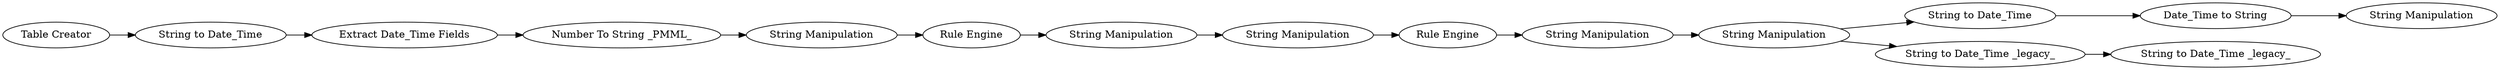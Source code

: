 digraph {
	"-6399212624095091634_6" [label="Rule Engine"]
	"-6399212624095091634_13" [label="String to Date_Time"]
	"-6399212624095091634_14" [label="String to Date_Time _legacy_"]
	"-6399212624095091634_15" [label="String to Date_Time _legacy_"]
	"-6399212624095091634_19" [label="String Manipulation"]
	"-6399212624095091634_11" [label="Rule Engine"]
	"-6399212624095091634_1" [label="Table Creator"]
	"-6399212624095091634_8" [label="String Manipulation"]
	"-6399212624095091634_17" [label="Number To String _PMML_"]
	"-6399212624095091634_10" [label="String Manipulation"]
	"-6399212624095091634_18" [label="Date_Time to String"]
	"-6399212624095091634_9" [label="String Manipulation"]
	"-6399212624095091634_12" [label="String Manipulation"]
	"-6399212624095091634_2" [label="String to Date_Time"]
	"-6399212624095091634_7" [label="String Manipulation"]
	"-6399212624095091634_1641" [label="Extract Date_Time Fields"]
	"-6399212624095091634_12" -> "-6399212624095091634_9"
	"-6399212624095091634_10" -> "-6399212624095091634_11"
	"-6399212624095091634_14" -> "-6399212624095091634_15"
	"-6399212624095091634_1641" -> "-6399212624095091634_17"
	"-6399212624095091634_11" -> "-6399212624095091634_12"
	"-6399212624095091634_1" -> "-6399212624095091634_2"
	"-6399212624095091634_9" -> "-6399212624095091634_13"
	"-6399212624095091634_9" -> "-6399212624095091634_14"
	"-6399212624095091634_8" -> "-6399212624095091634_10"
	"-6399212624095091634_17" -> "-6399212624095091634_7"
	"-6399212624095091634_6" -> "-6399212624095091634_8"
	"-6399212624095091634_2" -> "-6399212624095091634_1641"
	"-6399212624095091634_7" -> "-6399212624095091634_6"
	"-6399212624095091634_13" -> "-6399212624095091634_18"
	"-6399212624095091634_18" -> "-6399212624095091634_19"
	rankdir=LR
}
